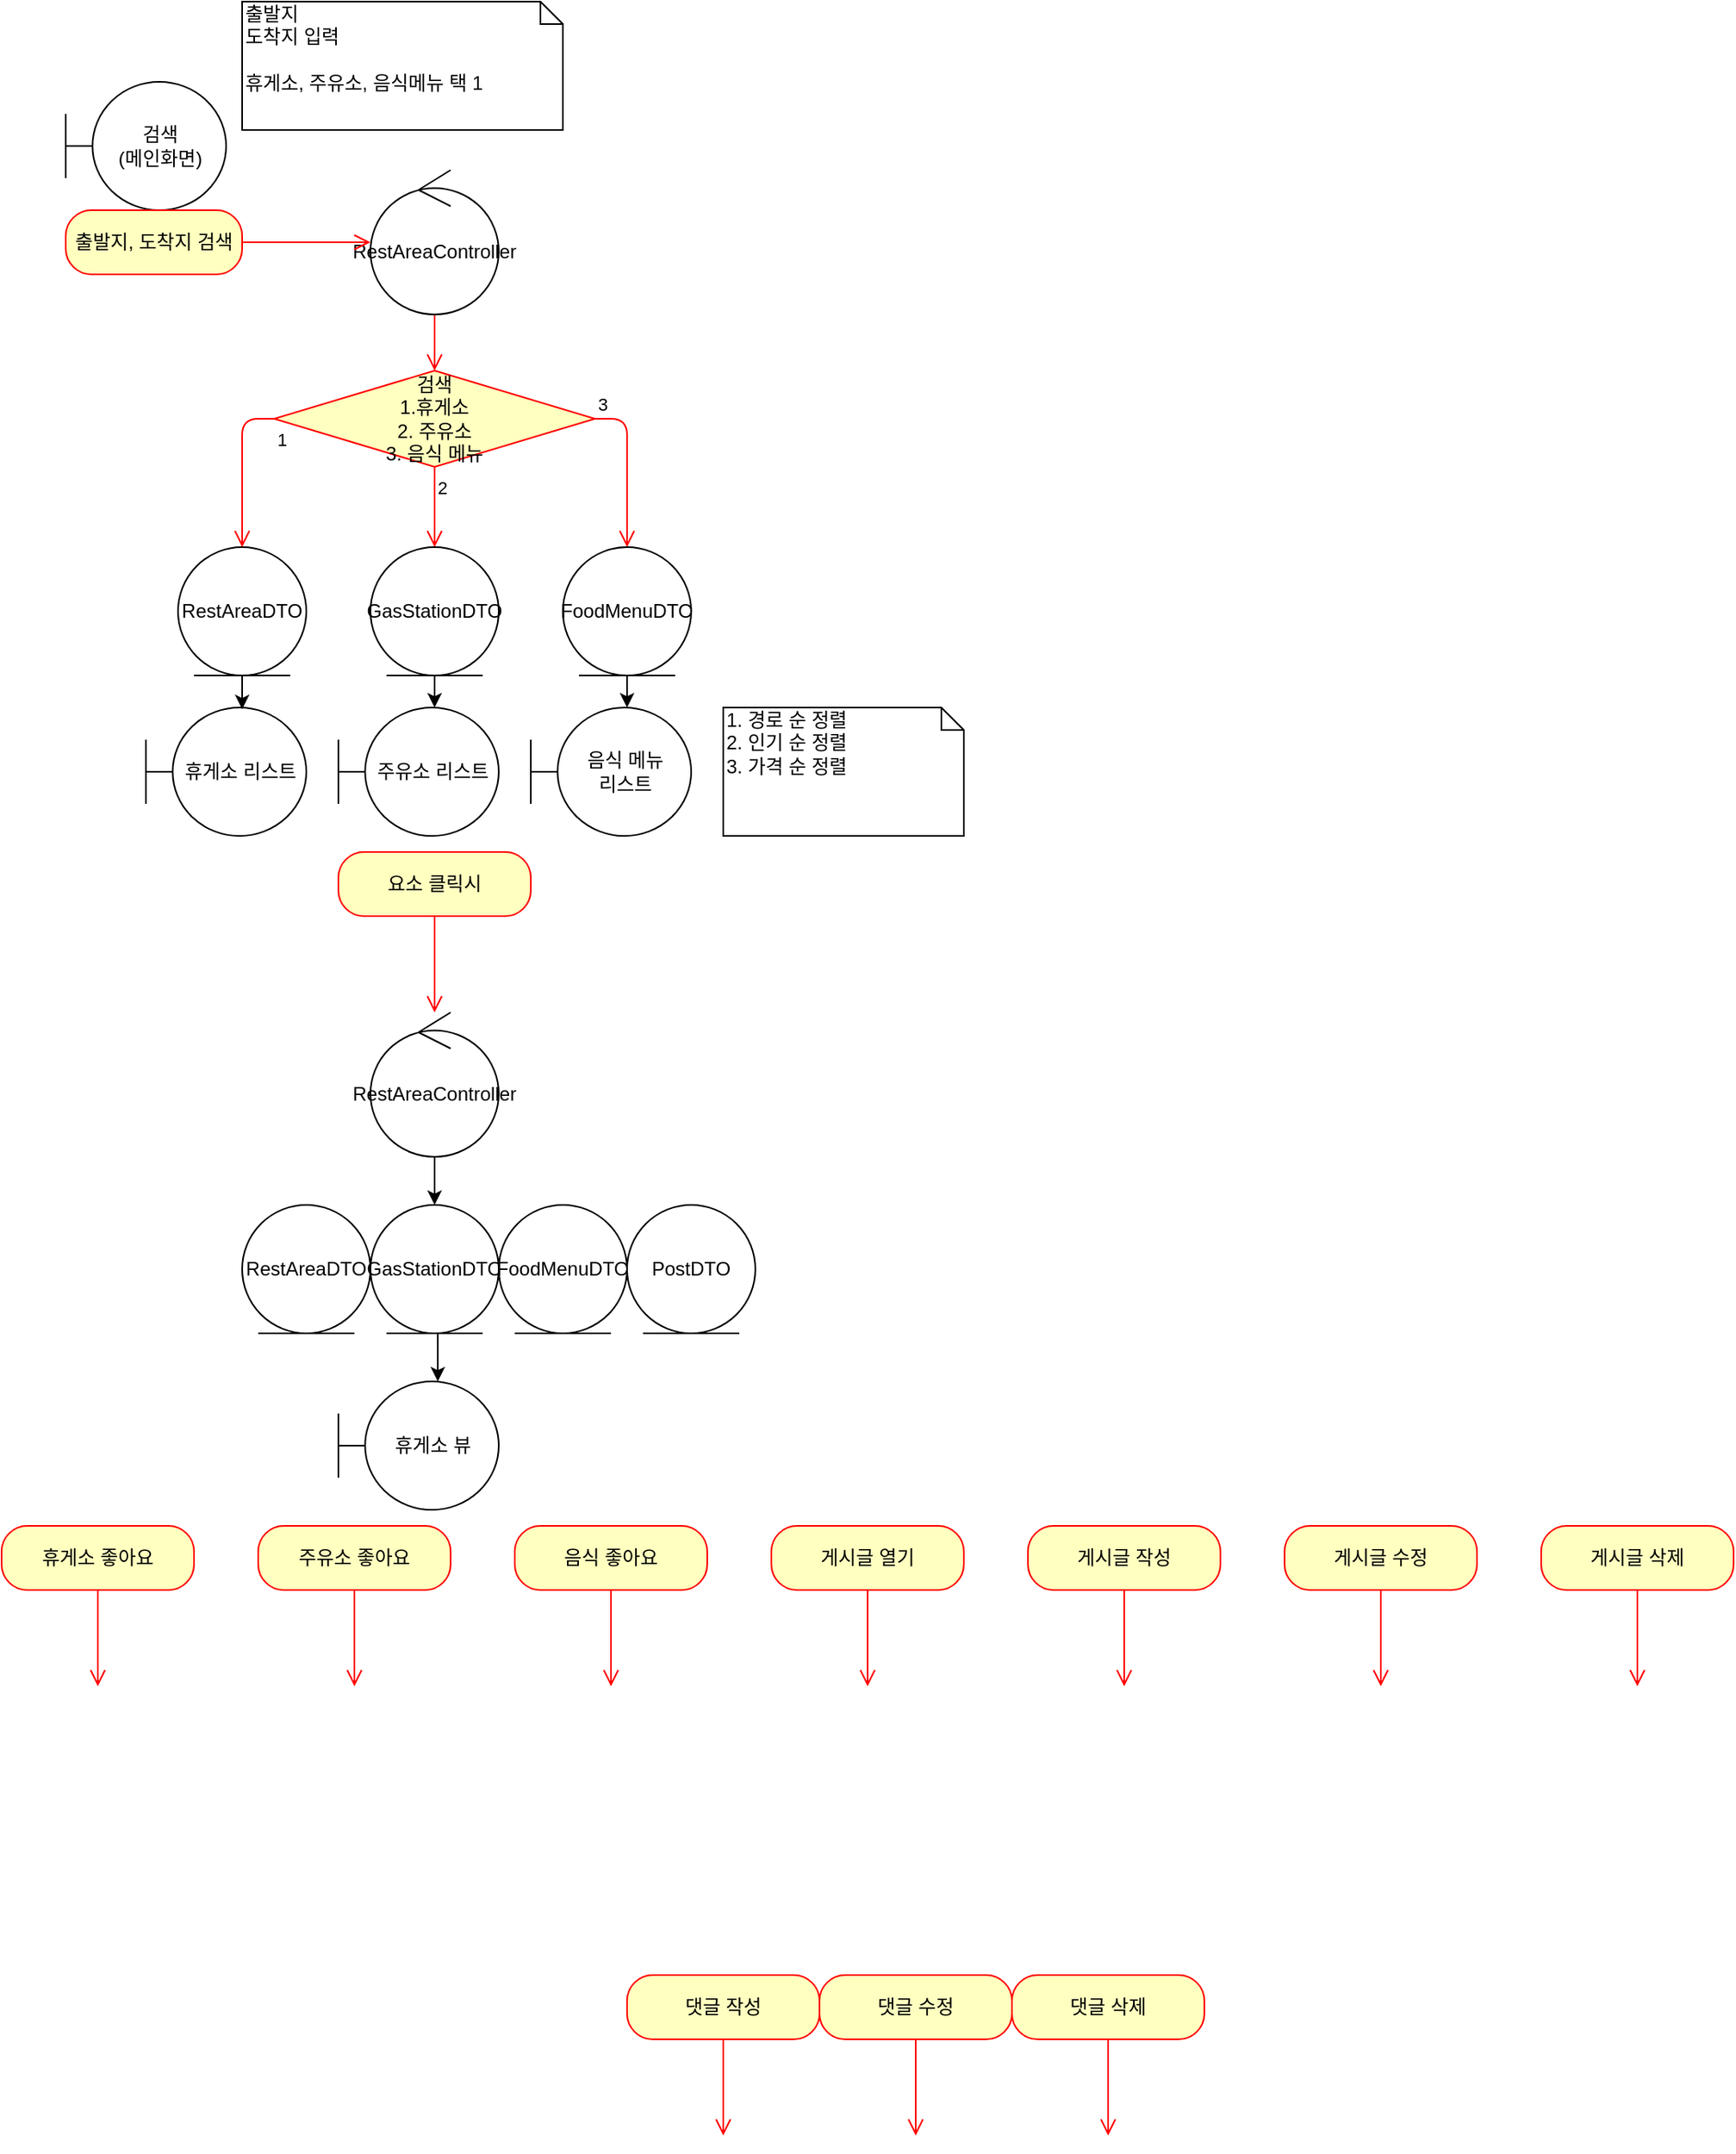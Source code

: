 <mxfile version="13.8.3" type="device"><diagram id="OakhDUOWlWjPaBPIs2ag" name="Page-1"><mxGraphModel dx="2031" dy="1053" grid="1" gridSize="10" guides="1" tooltips="1" connect="1" arrows="1" fold="1" page="1" pageScale="1" pageWidth="827" pageHeight="1169" math="0" shadow="0"><root><mxCell id="0"/><mxCell id="1" parent="0"/><mxCell id="u4U0sdYjG2ar_7ALrl2Q-1" value="검색 &lt;br&gt;(메인화면)" style="shape=umlBoundary;whiteSpace=wrap;html=1;" vertex="1" parent="1"><mxGeometry x="130" y="70" width="100" height="80" as="geometry"/></mxCell><mxCell id="u4U0sdYjG2ar_7ALrl2Q-4" value="검색&lt;br&gt;1.휴게소&lt;br&gt;2. 주유소&lt;br&gt;3. 음식 메뉴" style="rhombus;whiteSpace=wrap;html=1;fillColor=#ffffc0;strokeColor=#ff0000;" vertex="1" parent="1"><mxGeometry x="260" y="250" width="200" height="60" as="geometry"/></mxCell><mxCell id="u4U0sdYjG2ar_7ALrl2Q-5" value="3" style="edgeStyle=orthogonalEdgeStyle;html=1;align=left;verticalAlign=bottom;endArrow=open;endSize=8;strokeColor=#ff0000;entryX=0.5;entryY=0;entryDx=0;entryDy=0;" edge="1" source="u4U0sdYjG2ar_7ALrl2Q-4" parent="1" target="u4U0sdYjG2ar_7ALrl2Q-14"><mxGeometry x="-1" relative="1" as="geometry"><mxPoint x="570" y="380" as="targetPoint"/><Array as="points"><mxPoint x="480" y="280"/></Array></mxGeometry></mxCell><mxCell id="u4U0sdYjG2ar_7ALrl2Q-6" value="2" style="edgeStyle=orthogonalEdgeStyle;html=1;align=left;verticalAlign=top;endArrow=open;endSize=8;strokeColor=#ff0000;entryX=0.5;entryY=0;entryDx=0;entryDy=0;" edge="1" source="u4U0sdYjG2ar_7ALrl2Q-4" parent="1" target="u4U0sdYjG2ar_7ALrl2Q-13"><mxGeometry x="-1" relative="1" as="geometry"><mxPoint x="340" y="440" as="targetPoint"/></mxGeometry></mxCell><mxCell id="u4U0sdYjG2ar_7ALrl2Q-9" value="출발지, 도착지 검색" style="rounded=1;whiteSpace=wrap;html=1;arcSize=40;fontColor=#000000;fillColor=#ffffc0;strokeColor=#ff0000;" vertex="1" parent="1"><mxGeometry x="130" y="150" width="110" height="40" as="geometry"/></mxCell><mxCell id="u4U0sdYjG2ar_7ALrl2Q-10" value="" style="edgeStyle=orthogonalEdgeStyle;html=1;verticalAlign=bottom;endArrow=open;endSize=8;strokeColor=#ff0000;" edge="1" source="u4U0sdYjG2ar_7ALrl2Q-3" parent="1" target="u4U0sdYjG2ar_7ALrl2Q-4"><mxGeometry relative="1" as="geometry"><mxPoint x="410" y="410" as="targetPoint"/></mxGeometry></mxCell><mxCell id="u4U0sdYjG2ar_7ALrl2Q-3" value="RestAreaController" style="ellipse;shape=umlControl;whiteSpace=wrap;html=1;" vertex="1" parent="1"><mxGeometry x="320" y="125" width="80" height="90" as="geometry"/></mxCell><mxCell id="u4U0sdYjG2ar_7ALrl2Q-11" value="" style="edgeStyle=orthogonalEdgeStyle;html=1;verticalAlign=bottom;endArrow=open;endSize=8;strokeColor=#ff0000;" edge="1" parent="1" source="u4U0sdYjG2ar_7ALrl2Q-9" target="u4U0sdYjG2ar_7ALrl2Q-3"><mxGeometry relative="1" as="geometry"><mxPoint x="360" y="260" as="targetPoint"/><mxPoint x="240" y="230" as="sourcePoint"/></mxGeometry></mxCell><mxCell id="u4U0sdYjG2ar_7ALrl2Q-46" style="edgeStyle=orthogonalEdgeStyle;rounded=0;orthogonalLoop=1;jettySize=auto;html=1;exitX=0.5;exitY=1;exitDx=0;exitDy=0;entryX=0.6;entryY=0;entryDx=0;entryDy=0;entryPerimeter=0;" edge="1" parent="1" source="u4U0sdYjG2ar_7ALrl2Q-13" target="u4U0sdYjG2ar_7ALrl2Q-29"><mxGeometry relative="1" as="geometry"/></mxCell><mxCell id="u4U0sdYjG2ar_7ALrl2Q-13" value="GasStationDTO" style="ellipse;shape=umlEntity;whiteSpace=wrap;html=1;" vertex="1" parent="1"><mxGeometry x="320" y="360" width="80" height="80" as="geometry"/></mxCell><mxCell id="u4U0sdYjG2ar_7ALrl2Q-36" style="edgeStyle=orthogonalEdgeStyle;rounded=0;orthogonalLoop=1;jettySize=auto;html=1;exitX=0.5;exitY=1;exitDx=0;exitDy=0;entryX=0.6;entryY=0;entryDx=0;entryDy=0;entryPerimeter=0;" edge="1" parent="1" source="u4U0sdYjG2ar_7ALrl2Q-14" target="u4U0sdYjG2ar_7ALrl2Q-33"><mxGeometry relative="1" as="geometry"/></mxCell><mxCell id="u4U0sdYjG2ar_7ALrl2Q-14" value="FoodMenuDTO" style="ellipse;shape=umlEntity;whiteSpace=wrap;html=1;" vertex="1" parent="1"><mxGeometry x="440" y="360" width="80" height="80" as="geometry"/></mxCell><mxCell id="u4U0sdYjG2ar_7ALrl2Q-26" value="휴게소 리스트" style="shape=umlBoundary;whiteSpace=wrap;html=1;" vertex="1" parent="1"><mxGeometry x="180" y="460" width="100" height="80" as="geometry"/></mxCell><mxCell id="u4U0sdYjG2ar_7ALrl2Q-30" style="edgeStyle=orthogonalEdgeStyle;rounded=0;orthogonalLoop=1;jettySize=auto;html=1;exitX=0.5;exitY=1;exitDx=0;exitDy=0;entryX=0.6;entryY=0.013;entryDx=0;entryDy=0;entryPerimeter=0;" edge="1" parent="1" source="u4U0sdYjG2ar_7ALrl2Q-2" target="u4U0sdYjG2ar_7ALrl2Q-26"><mxGeometry relative="1" as="geometry"/></mxCell><mxCell id="u4U0sdYjG2ar_7ALrl2Q-2" value="RestAreaDTO" style="ellipse;shape=umlEntity;whiteSpace=wrap;html=1;" vertex="1" parent="1"><mxGeometry x="200" y="360" width="80" height="80" as="geometry"/></mxCell><mxCell id="u4U0sdYjG2ar_7ALrl2Q-27" value="1" style="edgeStyle=orthogonalEdgeStyle;html=1;align=left;verticalAlign=top;endArrow=open;endSize=8;strokeColor=#ff0000;exitX=0;exitY=0.5;exitDx=0;exitDy=0;entryX=0.5;entryY=0;entryDx=0;entryDy=0;" edge="1" parent="1" source="u4U0sdYjG2ar_7ALrl2Q-4" target="u4U0sdYjG2ar_7ALrl2Q-2"><mxGeometry x="-1" relative="1" as="geometry"><mxPoint x="240" y="348" as="targetPoint"/><mxPoint x="260" y="280" as="sourcePoint"/><Array as="points"><mxPoint x="240" y="280"/></Array></mxGeometry></mxCell><mxCell id="u4U0sdYjG2ar_7ALrl2Q-29" value="주유소 리스트" style="shape=umlBoundary;whiteSpace=wrap;html=1;" vertex="1" parent="1"><mxGeometry x="300" y="460" width="100" height="80" as="geometry"/></mxCell><mxCell id="u4U0sdYjG2ar_7ALrl2Q-33" value="음식 메뉴 &lt;br&gt;리스트" style="shape=umlBoundary;whiteSpace=wrap;html=1;" vertex="1" parent="1"><mxGeometry x="420" y="460" width="100" height="80" as="geometry"/></mxCell><mxCell id="u4U0sdYjG2ar_7ALrl2Q-37" value="요소 클릭시" style="rounded=1;whiteSpace=wrap;html=1;arcSize=40;fontColor=#000000;fillColor=#ffffc0;strokeColor=#ff0000;" vertex="1" parent="1"><mxGeometry x="300" y="550" width="120" height="40" as="geometry"/></mxCell><mxCell id="u4U0sdYjG2ar_7ALrl2Q-38" value="" style="edgeStyle=orthogonalEdgeStyle;html=1;verticalAlign=bottom;endArrow=open;endSize=8;strokeColor=#ff0000;" edge="1" source="u4U0sdYjG2ar_7ALrl2Q-37" parent="1" target="u4U0sdYjG2ar_7ALrl2Q-40"><mxGeometry relative="1" as="geometry"><mxPoint x="360" y="700" as="targetPoint"/></mxGeometry></mxCell><mxCell id="u4U0sdYjG2ar_7ALrl2Q-45" value="" style="edgeStyle=orthogonalEdgeStyle;rounded=0;orthogonalLoop=1;jettySize=auto;html=1;entryX=0.5;entryY=0;entryDx=0;entryDy=0;" edge="1" parent="1" source="u4U0sdYjG2ar_7ALrl2Q-40" target="u4U0sdYjG2ar_7ALrl2Q-43"><mxGeometry relative="1" as="geometry"/></mxCell><mxCell id="u4U0sdYjG2ar_7ALrl2Q-40" value="RestAreaController" style="ellipse;shape=umlControl;whiteSpace=wrap;html=1;" vertex="1" parent="1"><mxGeometry x="320" y="650" width="80" height="90" as="geometry"/></mxCell><mxCell id="u4U0sdYjG2ar_7ALrl2Q-42" value="RestAreaDTO" style="ellipse;shape=umlEntity;whiteSpace=wrap;html=1;" vertex="1" parent="1"><mxGeometry x="240" y="770" width="80" height="80" as="geometry"/></mxCell><mxCell id="u4U0sdYjG2ar_7ALrl2Q-49" style="edgeStyle=orthogonalEdgeStyle;rounded=0;orthogonalLoop=1;jettySize=auto;html=1;exitX=0.5;exitY=1;exitDx=0;exitDy=0;entryX=0.62;entryY=0;entryDx=0;entryDy=0;entryPerimeter=0;" edge="1" parent="1" source="u4U0sdYjG2ar_7ALrl2Q-43" target="u4U0sdYjG2ar_7ALrl2Q-48"><mxGeometry relative="1" as="geometry"/></mxCell><mxCell id="u4U0sdYjG2ar_7ALrl2Q-43" value="GasStationDTO" style="ellipse;shape=umlEntity;whiteSpace=wrap;html=1;" vertex="1" parent="1"><mxGeometry x="320" y="770" width="80" height="80" as="geometry"/></mxCell><mxCell id="u4U0sdYjG2ar_7ALrl2Q-44" value="FoodMenuDTO" style="ellipse;shape=umlEntity;whiteSpace=wrap;html=1;" vertex="1" parent="1"><mxGeometry x="400" y="770" width="80" height="80" as="geometry"/></mxCell><mxCell id="u4U0sdYjG2ar_7ALrl2Q-48" value="휴게소 뷰" style="shape=umlBoundary;whiteSpace=wrap;html=1;" vertex="1" parent="1"><mxGeometry x="300" y="880" width="100" height="80" as="geometry"/></mxCell><mxCell id="u4U0sdYjG2ar_7ALrl2Q-50" value="PostDTO" style="ellipse;shape=umlEntity;whiteSpace=wrap;html=1;" vertex="1" parent="1"><mxGeometry x="480" y="770" width="80" height="80" as="geometry"/></mxCell><mxCell id="u4U0sdYjG2ar_7ALrl2Q-51" value="1. 경로 순 정렬&lt;br&gt;2. 인기 순 정렬&lt;br&gt;3. 가격 순 정렬" style="shape=note;whiteSpace=wrap;html=1;size=14;verticalAlign=top;align=left;spacingTop=-6;" vertex="1" parent="1"><mxGeometry x="540" y="460" width="150" height="80" as="geometry"/></mxCell><mxCell id="u4U0sdYjG2ar_7ALrl2Q-52" value="출발지&lt;br&gt;도착지 입력&lt;br&gt;&lt;br&gt;휴게소, 주유소, 음식메뉴 택 1" style="shape=note;whiteSpace=wrap;html=1;size=14;verticalAlign=top;align=left;spacingTop=-6;" vertex="1" parent="1"><mxGeometry x="240" y="20" width="200" height="80" as="geometry"/></mxCell><mxCell id="u4U0sdYjG2ar_7ALrl2Q-53" value="휴게소 좋아요" style="rounded=1;whiteSpace=wrap;html=1;arcSize=40;fontColor=#000000;fillColor=#ffffc0;strokeColor=#ff0000;" vertex="1" parent="1"><mxGeometry x="90" y="970" width="120" height="40" as="geometry"/></mxCell><mxCell id="u4U0sdYjG2ar_7ALrl2Q-54" value="" style="edgeStyle=orthogonalEdgeStyle;html=1;verticalAlign=bottom;endArrow=open;endSize=8;strokeColor=#ff0000;" edge="1" source="u4U0sdYjG2ar_7ALrl2Q-53" parent="1"><mxGeometry relative="1" as="geometry"><mxPoint x="150" y="1070" as="targetPoint"/></mxGeometry></mxCell><mxCell id="u4U0sdYjG2ar_7ALrl2Q-55" value="주유소 좋아요" style="rounded=1;whiteSpace=wrap;html=1;arcSize=40;fontColor=#000000;fillColor=#ffffc0;strokeColor=#ff0000;" vertex="1" parent="1"><mxGeometry x="250" y="970" width="120" height="40" as="geometry"/></mxCell><mxCell id="u4U0sdYjG2ar_7ALrl2Q-56" value="" style="edgeStyle=orthogonalEdgeStyle;html=1;verticalAlign=bottom;endArrow=open;endSize=8;strokeColor=#ff0000;" edge="1" source="u4U0sdYjG2ar_7ALrl2Q-55" parent="1"><mxGeometry relative="1" as="geometry"><mxPoint x="310" y="1070" as="targetPoint"/></mxGeometry></mxCell><mxCell id="u4U0sdYjG2ar_7ALrl2Q-57" value="음식 좋아요" style="rounded=1;whiteSpace=wrap;html=1;arcSize=40;fontColor=#000000;fillColor=#ffffc0;strokeColor=#ff0000;" vertex="1" parent="1"><mxGeometry x="410" y="970" width="120" height="40" as="geometry"/></mxCell><mxCell id="u4U0sdYjG2ar_7ALrl2Q-58" value="" style="edgeStyle=orthogonalEdgeStyle;html=1;verticalAlign=bottom;endArrow=open;endSize=8;strokeColor=#ff0000;" edge="1" source="u4U0sdYjG2ar_7ALrl2Q-57" parent="1"><mxGeometry relative="1" as="geometry"><mxPoint x="470" y="1070" as="targetPoint"/></mxGeometry></mxCell><mxCell id="u4U0sdYjG2ar_7ALrl2Q-59" value="게시글 열기" style="rounded=1;whiteSpace=wrap;html=1;arcSize=40;fontColor=#000000;fillColor=#ffffc0;strokeColor=#ff0000;" vertex="1" parent="1"><mxGeometry x="570" y="970" width="120" height="40" as="geometry"/></mxCell><mxCell id="u4U0sdYjG2ar_7ALrl2Q-60" value="" style="edgeStyle=orthogonalEdgeStyle;html=1;verticalAlign=bottom;endArrow=open;endSize=8;strokeColor=#ff0000;" edge="1" source="u4U0sdYjG2ar_7ALrl2Q-59" parent="1"><mxGeometry relative="1" as="geometry"><mxPoint x="630" y="1070" as="targetPoint"/></mxGeometry></mxCell><mxCell id="u4U0sdYjG2ar_7ALrl2Q-61" value="게시글 작성" style="rounded=1;whiteSpace=wrap;html=1;arcSize=40;fontColor=#000000;fillColor=#ffffc0;strokeColor=#ff0000;" vertex="1" parent="1"><mxGeometry x="730" y="970" width="120" height="40" as="geometry"/></mxCell><mxCell id="u4U0sdYjG2ar_7ALrl2Q-62" value="" style="edgeStyle=orthogonalEdgeStyle;html=1;verticalAlign=bottom;endArrow=open;endSize=8;strokeColor=#ff0000;" edge="1" source="u4U0sdYjG2ar_7ALrl2Q-61" parent="1"><mxGeometry relative="1" as="geometry"><mxPoint x="790" y="1070" as="targetPoint"/></mxGeometry></mxCell><mxCell id="u4U0sdYjG2ar_7ALrl2Q-63" value="게시글 수정" style="rounded=1;whiteSpace=wrap;html=1;arcSize=40;fontColor=#000000;fillColor=#ffffc0;strokeColor=#ff0000;" vertex="1" parent="1"><mxGeometry x="890" y="970" width="120" height="40" as="geometry"/></mxCell><mxCell id="u4U0sdYjG2ar_7ALrl2Q-64" value="" style="edgeStyle=orthogonalEdgeStyle;html=1;verticalAlign=bottom;endArrow=open;endSize=8;strokeColor=#ff0000;" edge="1" source="u4U0sdYjG2ar_7ALrl2Q-63" parent="1"><mxGeometry relative="1" as="geometry"><mxPoint x="950" y="1070" as="targetPoint"/></mxGeometry></mxCell><mxCell id="u4U0sdYjG2ar_7ALrl2Q-65" value="게시글 삭제" style="rounded=1;whiteSpace=wrap;html=1;arcSize=40;fontColor=#000000;fillColor=#ffffc0;strokeColor=#ff0000;" vertex="1" parent="1"><mxGeometry x="1050" y="970" width="120" height="40" as="geometry"/></mxCell><mxCell id="u4U0sdYjG2ar_7ALrl2Q-66" value="" style="edgeStyle=orthogonalEdgeStyle;html=1;verticalAlign=bottom;endArrow=open;endSize=8;strokeColor=#ff0000;" edge="1" source="u4U0sdYjG2ar_7ALrl2Q-65" parent="1"><mxGeometry relative="1" as="geometry"><mxPoint x="1110" y="1070" as="targetPoint"/></mxGeometry></mxCell><mxCell id="u4U0sdYjG2ar_7ALrl2Q-67" value="댓글 작성" style="rounded=1;whiteSpace=wrap;html=1;arcSize=40;fontColor=#000000;fillColor=#ffffc0;strokeColor=#ff0000;" vertex="1" parent="1"><mxGeometry x="480" y="1250" width="120" height="40" as="geometry"/></mxCell><mxCell id="u4U0sdYjG2ar_7ALrl2Q-68" value="" style="edgeStyle=orthogonalEdgeStyle;html=1;verticalAlign=bottom;endArrow=open;endSize=8;strokeColor=#ff0000;" edge="1" source="u4U0sdYjG2ar_7ALrl2Q-67" parent="1"><mxGeometry relative="1" as="geometry"><mxPoint x="540" y="1350" as="targetPoint"/></mxGeometry></mxCell><mxCell id="u4U0sdYjG2ar_7ALrl2Q-69" value="댓글 수정" style="rounded=1;whiteSpace=wrap;html=1;arcSize=40;fontColor=#000000;fillColor=#ffffc0;strokeColor=#ff0000;" vertex="1" parent="1"><mxGeometry x="600" y="1250" width="120" height="40" as="geometry"/></mxCell><mxCell id="u4U0sdYjG2ar_7ALrl2Q-70" value="" style="edgeStyle=orthogonalEdgeStyle;html=1;verticalAlign=bottom;endArrow=open;endSize=8;strokeColor=#ff0000;" edge="1" source="u4U0sdYjG2ar_7ALrl2Q-69" parent="1"><mxGeometry relative="1" as="geometry"><mxPoint x="660" y="1350" as="targetPoint"/></mxGeometry></mxCell><mxCell id="u4U0sdYjG2ar_7ALrl2Q-71" value="댓글 삭제" style="rounded=1;whiteSpace=wrap;html=1;arcSize=40;fontColor=#000000;fillColor=#ffffc0;strokeColor=#ff0000;" vertex="1" parent="1"><mxGeometry x="720" y="1250" width="120" height="40" as="geometry"/></mxCell><mxCell id="u4U0sdYjG2ar_7ALrl2Q-72" value="" style="edgeStyle=orthogonalEdgeStyle;html=1;verticalAlign=bottom;endArrow=open;endSize=8;strokeColor=#ff0000;" edge="1" source="u4U0sdYjG2ar_7ALrl2Q-71" parent="1"><mxGeometry relative="1" as="geometry"><mxPoint x="780" y="1350" as="targetPoint"/></mxGeometry></mxCell></root></mxGraphModel></diagram></mxfile>